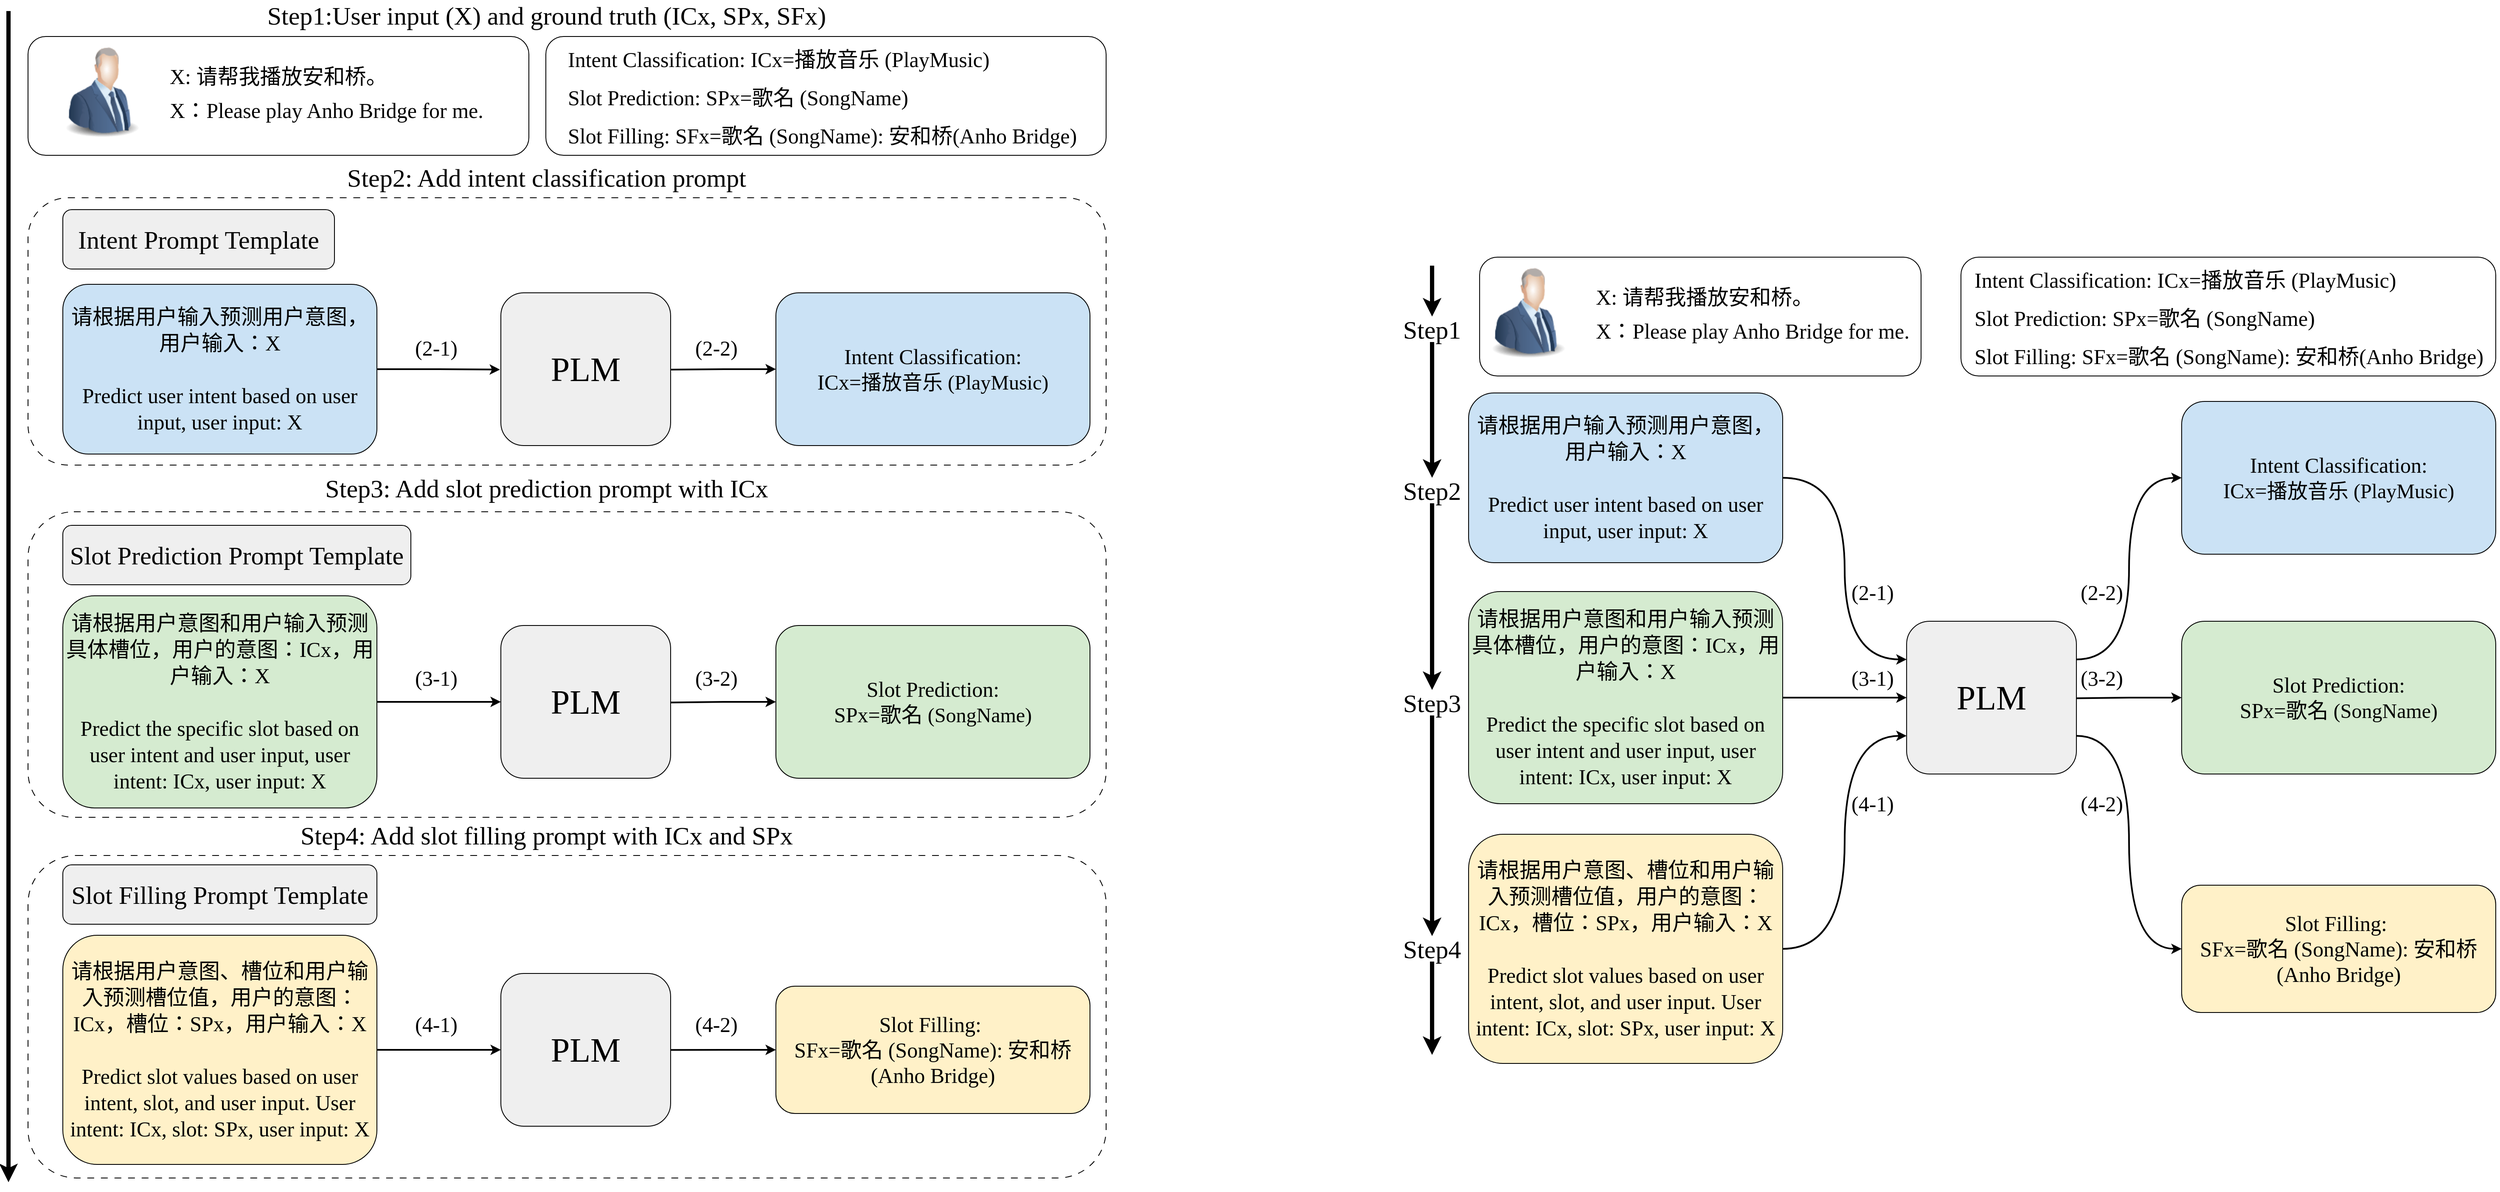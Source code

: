 <mxfile version="28.0.7">
  <diagram name="第 1 页" id="zAd_wPdVps35s6MXC-Z_">
    <mxGraphModel dx="3169" dy="1702" grid="1" gridSize="10" guides="1" tooltips="1" connect="1" arrows="1" fold="1" page="1" pageScale="1" pageWidth="1169" pageHeight="827" math="0" shadow="0">
      <root>
        <mxCell id="0" />
        <mxCell id="1" parent="0" />
        <mxCell id="LawNj0czzO5UbxQvlDM8-66" value="" style="rounded=1;whiteSpace=wrap;html=1;dashed=1;dashPattern=8 8;" parent="1" vertex="1">
          <mxGeometry x="33" y="1015" width="1270" height="380" as="geometry" />
        </mxCell>
        <mxCell id="LawNj0czzO5UbxQvlDM8-65" value="" style="rounded=1;whiteSpace=wrap;html=1;dashed=1;dashPattern=8 8;" parent="1" vertex="1">
          <mxGeometry x="33" y="610" width="1270" height="360" as="geometry" />
        </mxCell>
        <mxCell id="LawNj0czzO5UbxQvlDM8-64" value="" style="rounded=1;whiteSpace=wrap;html=1;dashed=1;dashPattern=8 8;" parent="1" vertex="1">
          <mxGeometry x="33" y="240" width="1270" height="315" as="geometry" />
        </mxCell>
        <mxCell id="LawNj0czzO5UbxQvlDM8-6" value="&lt;span style=&quot;font-size: 25px; text-align: left;&quot;&gt;&lt;font face=&quot;Times New Roman&quot;&gt;请根据用户输入预测用户意图，用户输入：X&lt;/font&gt;&lt;/span&gt;&lt;div&gt;&lt;span style=&quot;text-align: left;&quot;&gt;&lt;span style=&quot;font-size: 25px;&quot;&gt;&lt;font face=&quot;Times New Roman&quot;&gt;&lt;br&gt;&lt;/font&gt;&lt;/span&gt;&lt;/span&gt;&lt;/div&gt;&lt;div&gt;&lt;span style=&quot;text-align: left;&quot;&gt;&lt;span style=&quot;font-size: 25px;&quot;&gt;&lt;font face=&quot;Times New Roman&quot;&gt;Predict user intent based on user input, user input: X&lt;/font&gt;&lt;/span&gt;&lt;/span&gt;&lt;/div&gt;" style="rounded=1;whiteSpace=wrap;html=1;fillColor=light-dark(#cbe2f5, #ededed);" parent="1" vertex="1">
          <mxGeometry x="74" y="342" width="370" height="200" as="geometry" />
        </mxCell>
        <mxCell id="LawNj0czzO5UbxQvlDM8-1" value="&lt;font face=&quot;Times New Roman&quot; style=&quot;font-size: 30px;&quot;&gt;Step2: Add intent classification prompt&lt;/font&gt;" style="text;html=1;align=center;verticalAlign=middle;whiteSpace=wrap;rounded=0;" parent="1" vertex="1">
          <mxGeometry x="344" y="201" width="600" height="30" as="geometry" />
        </mxCell>
        <mxCell id="LawNj0czzO5UbxQvlDM8-3" value="&lt;font style=&quot;font-size: 30px;&quot; face=&quot;Times New Roman&quot;&gt;Intent Prompt Template&lt;/font&gt;" style="rounded=1;whiteSpace=wrap;html=1;fillColor=light-dark(#efefef, #ededed);" parent="1" vertex="1">
          <mxGeometry x="74" y="254" width="320" height="70" as="geometry" />
        </mxCell>
        <mxCell id="LawNj0czzO5UbxQvlDM8-4" value="&lt;font face=&quot;Times New Roman&quot; style=&quot;font-size: 30px;&quot;&gt;Slot Prediction Prompt Template&lt;/font&gt;" style="rounded=1;whiteSpace=wrap;html=1;fillColor=light-dark(#efefef, #ededed);" parent="1" vertex="1">
          <mxGeometry x="74" y="626" width="410" height="70" as="geometry" />
        </mxCell>
        <mxCell id="LawNj0czzO5UbxQvlDM8-5" value="&lt;font style=&quot;font-size: 30px;&quot; face=&quot;Times New Roman&quot;&gt;Slot Filling Prompt Template&lt;/font&gt;" style="rounded=1;whiteSpace=wrap;html=1;fillColor=light-dark(#efefef, #ededed);" parent="1" vertex="1">
          <mxGeometry x="74" y="1026" width="370" height="70" as="geometry" />
        </mxCell>
        <mxCell id="LawNj0czzO5UbxQvlDM8-13" value="&lt;span style=&quot;font-family: &amp;quot;Times New Roman&amp;quot;; font-size: 25px;&quot;&gt;Intent Classification:&lt;/span&gt;&lt;div&gt;&lt;font face=&quot;Times New Roman&quot;&gt;&lt;span style=&quot;font-size: 25px; text-align: left;&quot;&gt;ICx=&lt;/span&gt;&lt;span style=&quot;font-size: 24px; text-align: left;&quot;&gt;播放音乐 (PlayMusic)&lt;/span&gt;&lt;/font&gt;&lt;/div&gt;" style="rounded=1;whiteSpace=wrap;html=1;fillColor=light-dark(#cbe2f5, #ededed);" parent="1" vertex="1">
          <mxGeometry x="914" y="352" width="370" height="180" as="geometry" />
        </mxCell>
        <mxCell id="LawNj0czzO5UbxQvlDM8-15" value="&lt;span style=&quot;font-size: 25px; text-align: left;&quot;&gt;&lt;font face=&quot;Times New Roman&quot;&gt;请根据用户意图和用户输入预测具体槽位，用户的意图：ICx，用户输入：X&lt;/font&gt;&lt;/span&gt;&lt;div&gt;&lt;span style=&quot;text-align: left;&quot;&gt;&lt;span style=&quot;font-size: 25px;&quot;&gt;&lt;font face=&quot;Times New Roman&quot;&gt;&lt;br&gt;&lt;/font&gt;&lt;/span&gt;&lt;/span&gt;&lt;/div&gt;&lt;div&gt;&lt;span style=&quot;text-align: left;&quot;&gt;&lt;span style=&quot;font-size: 25px;&quot;&gt;&lt;font face=&quot;Times New Roman&quot;&gt;Predict the specific slot based on user intent and user input, user intent: ICx, user input: X&lt;/font&gt;&lt;/span&gt;&lt;/span&gt;&lt;/div&gt;" style="rounded=1;whiteSpace=wrap;html=1;fillColor=light-dark(#d5ebd0, #ededed);" parent="1" vertex="1">
          <mxGeometry x="74" y="709" width="370" height="250" as="geometry" />
        </mxCell>
        <mxCell id="LawNj0czzO5UbxQvlDM8-16" value="&lt;font face=&quot;Times New Roman&quot; style=&quot;font-size: 30px;&quot;&gt;Step3: Add slot prediction prompt with ICx&lt;/font&gt;" style="text;html=1;align=center;verticalAlign=middle;whiteSpace=wrap;rounded=0;" parent="1" vertex="1">
          <mxGeometry x="299" y="567" width="690" height="30" as="geometry" />
        </mxCell>
        <mxCell id="LawNj0czzO5UbxQvlDM8-18" value="&lt;font face=&quot;Times New Roman&quot; style=&quot;font-size: 30px;&quot;&gt;Step4: Add slot filling prompt with ICx and SPx&lt;/font&gt;" style="text;html=1;align=center;verticalAlign=middle;whiteSpace=wrap;rounded=0;" parent="1" vertex="1">
          <mxGeometry x="299" y="976" width="690" height="30" as="geometry" />
        </mxCell>
        <mxCell id="LawNj0czzO5UbxQvlDM8-20" value="&lt;span style=&quot;font-size: 25px; text-align: left;&quot;&gt;&lt;font face=&quot;Times New Roman&quot;&gt;请根据用户意图、槽位和用户输入预测槽位值，用户的意图：ICx，槽位：SPx，用户输入：X&lt;/font&gt;&lt;/span&gt;&lt;div&gt;&lt;span style=&quot;text-align: left;&quot;&gt;&lt;span style=&quot;font-size: 25px;&quot;&gt;&lt;font face=&quot;Times New Roman&quot;&gt;&lt;br&gt;&lt;/font&gt;&lt;/span&gt;&lt;/span&gt;&lt;/div&gt;&lt;div&gt;&lt;span style=&quot;text-align: left;&quot;&gt;&lt;span style=&quot;font-size: 25px;&quot;&gt;&lt;font face=&quot;Times New Roman&quot;&gt;Predict slot values based on user intent, slot, and user input. User intent: ICx, slot: SPx, user input: X&lt;/font&gt;&lt;/span&gt;&lt;/span&gt;&lt;/div&gt;" style="rounded=1;whiteSpace=wrap;html=1;fillColor=light-dark(#fff1c8, #ededed);" parent="1" vertex="1">
          <mxGeometry x="74" y="1109" width="370" height="270" as="geometry" />
        </mxCell>
        <mxCell id="LawNj0czzO5UbxQvlDM8-21" value="&lt;span style=&quot;font-family: &amp;quot;Times New Roman&amp;quot;; font-size: 25px;&quot;&gt;Slot Prediction:&lt;/span&gt;&lt;div&gt;&lt;font face=&quot;Times New Roman&quot;&gt;&lt;span style=&quot;font-size: 25px; text-align: left;&quot;&gt;SPx=歌名&lt;/span&gt;&lt;span style=&quot;font-size: 24px; text-align: left;&quot;&gt;&amp;nbsp;(SongName)&lt;/span&gt;&lt;/font&gt;&lt;/div&gt;" style="rounded=1;whiteSpace=wrap;html=1;fillColor=light-dark(#d5ebd0, #ededed);" parent="1" vertex="1">
          <mxGeometry x="914" y="744" width="370" height="180" as="geometry" />
        </mxCell>
        <mxCell id="LawNj0czzO5UbxQvlDM8-25" value="&lt;font style=&quot;text-align: left; font-size: 25px;&quot; face=&quot;Times New Roman&quot;&gt;&lt;span style=&quot;text-align: center;&quot;&gt;Slot Filling:&amp;nbsp;&lt;/span&gt;&lt;/font&gt;&lt;div&gt;&lt;font face=&quot;Times New Roman&quot;&gt;&lt;font style=&quot;text-align: left; font-size: 25px;&quot;&gt;SFx=&lt;/font&gt;&lt;span style=&quot;text-align: left; font-size: 25px;&quot;&gt;歌名&amp;nbsp;(SongName):&amp;nbsp;&lt;/span&gt;&lt;font style=&quot;text-align: left; font-size: 25px;&quot;&gt;安和桥(Anho Bridge)&lt;/font&gt;&lt;/font&gt;&lt;/div&gt;" style="rounded=1;whiteSpace=wrap;html=1;fillColor=light-dark(#fff1c8, #ededed);" parent="1" vertex="1">
          <mxGeometry x="914" y="1169" width="370" height="150" as="geometry" />
        </mxCell>
        <mxCell id="LawNj0czzO5UbxQvlDM8-28" style="edgeStyle=orthogonalEdgeStyle;rounded=0;orthogonalLoop=1;jettySize=auto;html=1;exitX=1;exitY=0.5;exitDx=0;exitDy=0;verticalAlign=middle;strokeWidth=2;" parent="1" source="LawNj0czzO5UbxQvlDM8-15" edge="1">
          <mxGeometry relative="1" as="geometry">
            <mxPoint x="590" y="834" as="targetPoint" />
          </mxGeometry>
        </mxCell>
        <mxCell id="LawNj0czzO5UbxQvlDM8-29" style="edgeStyle=orthogonalEdgeStyle;rounded=0;orthogonalLoop=1;jettySize=auto;html=1;exitX=1;exitY=0.5;exitDx=0;exitDy=0;entryX=0;entryY=0.207;entryDx=0;entryDy=0;entryPerimeter=0;strokeWidth=2;" parent="1" source="LawNj0czzO5UbxQvlDM8-6" edge="1">
          <mxGeometry relative="1" as="geometry">
            <mxPoint x="589" y="442.47" as="targetPoint" />
            <Array as="points">
              <mxPoint x="517" y="442" />
            </Array>
          </mxGeometry>
        </mxCell>
        <mxCell id="LawNj0czzO5UbxQvlDM8-30" style="edgeStyle=orthogonalEdgeStyle;rounded=0;orthogonalLoop=1;jettySize=auto;html=1;exitX=1;exitY=0.5;exitDx=0;exitDy=0;entryX=0;entryY=0.5;entryDx=0;entryDy=0;strokeWidth=2;" parent="1" source="LawNj0czzO5UbxQvlDM8-20" target="LawNj0czzO5UbxQvlDM8-68" edge="1">
          <mxGeometry relative="1" as="geometry">
            <mxPoint x="590.6" y="1240.48" as="targetPoint" />
          </mxGeometry>
        </mxCell>
        <mxCell id="LawNj0czzO5UbxQvlDM8-31" style="edgeStyle=orthogonalEdgeStyle;rounded=0;orthogonalLoop=1;jettySize=auto;html=1;exitX=0;exitY=0.5;exitDx=0;exitDy=0;entryX=1.008;entryY=0.207;entryDx=0;entryDy=0;endArrow=none;endFill=0;startArrow=classic;startFill=1;entryPerimeter=0;strokeWidth=2;" parent="1" source="LawNj0czzO5UbxQvlDM8-13" edge="1">
          <mxGeometry relative="1" as="geometry">
            <mxPoint x="790.6" y="442.47" as="targetPoint" />
            <Array as="points">
              <mxPoint x="853" y="442" />
            </Array>
          </mxGeometry>
        </mxCell>
        <mxCell id="LawNj0czzO5UbxQvlDM8-33" style="edgeStyle=orthogonalEdgeStyle;rounded=0;orthogonalLoop=1;jettySize=auto;html=1;entryX=1;entryY=0.513;entryDx=0;entryDy=0;entryPerimeter=0;startArrow=classic;startFill=1;endArrow=none;endFill=0;verticalAlign=middle;exitX=0;exitY=0.5;exitDx=0;exitDy=0;strokeWidth=2;" parent="1" source="LawNj0czzO5UbxQvlDM8-21" edge="1">
          <mxGeometry relative="1" as="geometry">
            <mxPoint x="874" y="851" as="sourcePoint" />
            <mxPoint x="789.0" y="834.73" as="targetPoint" />
            <Array as="points">
              <mxPoint x="852" y="834" />
            </Array>
          </mxGeometry>
        </mxCell>
        <mxCell id="LawNj0czzO5UbxQvlDM8-34" style="edgeStyle=orthogonalEdgeStyle;rounded=0;orthogonalLoop=1;jettySize=auto;html=1;entryX=1.006;entryY=0.891;entryDx=0;entryDy=0;entryPerimeter=0;startArrow=classic;startFill=1;endArrow=none;endFill=0;exitX=0;exitY=0.5;exitDx=0;exitDy=0;strokeWidth=2;" parent="1" source="LawNj0czzO5UbxQvlDM8-25" edge="1">
          <mxGeometry relative="1" as="geometry">
            <mxPoint x="884" y="1286" as="sourcePoint" />
            <mxPoint x="790.2" y="1244.11" as="targetPoint" />
            <Array as="points" />
          </mxGeometry>
        </mxCell>
        <mxCell id="LawNj0czzO5UbxQvlDM8-35" value="&lt;font style=&quot;font-size: 25px;&quot; face=&quot;Times New Roman&quot;&gt;(2-1)&lt;/font&gt;" style="text;html=1;align=center;verticalAlign=middle;whiteSpace=wrap;rounded=0;" parent="1" vertex="1">
          <mxGeometry x="484" y="402" width="60" height="30" as="geometry" />
        </mxCell>
        <mxCell id="LawNj0czzO5UbxQvlDM8-36" value="&lt;font style=&quot;font-size: 25px;&quot; face=&quot;Times New Roman&quot;&gt;(2-2)&lt;/font&gt;" style="text;html=1;align=center;verticalAlign=middle;whiteSpace=wrap;rounded=0;" parent="1" vertex="1">
          <mxGeometry x="814" y="402" width="60" height="30" as="geometry" />
        </mxCell>
        <mxCell id="LawNj0czzO5UbxQvlDM8-39" value="&lt;font style=&quot;font-size: 25px;&quot; face=&quot;Times New Roman&quot;&gt;(3-1)&lt;/font&gt;" style="text;html=1;align=center;verticalAlign=middle;whiteSpace=wrap;rounded=0;" parent="1" vertex="1">
          <mxGeometry x="484" y="791" width="60" height="30" as="geometry" />
        </mxCell>
        <mxCell id="LawNj0czzO5UbxQvlDM8-40" value="&lt;font style=&quot;font-size: 25px;&quot; face=&quot;Times New Roman&quot;&gt;(3-2)&lt;/font&gt;" style="text;html=1;align=center;verticalAlign=middle;whiteSpace=wrap;rounded=0;" parent="1" vertex="1">
          <mxGeometry x="814" y="791" width="60" height="30" as="geometry" />
        </mxCell>
        <mxCell id="LawNj0czzO5UbxQvlDM8-41" value="&lt;font style=&quot;font-size: 25px;&quot; face=&quot;Times New Roman&quot;&gt;(4-1)&lt;/font&gt;" style="text;html=1;align=center;verticalAlign=middle;whiteSpace=wrap;rounded=0;" parent="1" vertex="1">
          <mxGeometry x="484" y="1199" width="60" height="30" as="geometry" />
        </mxCell>
        <mxCell id="LawNj0czzO5UbxQvlDM8-42" value="&lt;font style=&quot;font-size: 25px;&quot; face=&quot;Times New Roman&quot;&gt;(4-2)&lt;/font&gt;" style="text;html=1;align=center;verticalAlign=middle;whiteSpace=wrap;rounded=0;" parent="1" vertex="1">
          <mxGeometry x="814" y="1199" width="60" height="30" as="geometry" />
        </mxCell>
        <mxCell id="LawNj0czzO5UbxQvlDM8-2" value="&lt;font face=&quot;Times New Roman&quot; style=&quot;font-size: 30px;&quot;&gt;Step1:User input (X) and ground truth (ICx, SPx, SFx)&lt;/font&gt;" style="text;html=1;align=center;verticalAlign=middle;whiteSpace=wrap;rounded=0;container=0;" parent="1" vertex="1">
          <mxGeometry x="204" y="10" width="880" height="30" as="geometry" />
        </mxCell>
        <mxCell id="LawNj0czzO5UbxQvlDM8-55" value="" style="group" parent="1" vertex="1" connectable="0">
          <mxGeometry x="33" y="50" width="590" height="140" as="geometry" />
        </mxCell>
        <mxCell id="m3Y7h9TqKD-D8q7Xrxun-1" value="" style="rounded=1;whiteSpace=wrap;html=1;movable=1;resizable=1;rotatable=1;deletable=1;editable=1;locked=0;connectable=1;container=0;" parent="LawNj0czzO5UbxQvlDM8-55" vertex="1">
          <mxGeometry width="590" height="140" as="geometry" />
        </mxCell>
        <mxCell id="m3Y7h9TqKD-D8q7Xrxun-2" value="" style="image;html=1;image=img/lib/clip_art/people/Suit_Man_Blue_128x128.png;container=0;" parent="LawNj0czzO5UbxQvlDM8-55" vertex="1">
          <mxGeometry x="17" y="10" width="140" height="110" as="geometry" />
        </mxCell>
        <mxCell id="m3Y7h9TqKD-D8q7Xrxun-3" value="&lt;font face=&quot;Times New Roman&quot; style=&quot;font-size: 25px;&quot;&gt;X: 请帮我播放安和桥。&lt;/font&gt;" style="text;html=1;align=left;verticalAlign=middle;whiteSpace=wrap;rounded=0;fontSize=30;container=0;" parent="LawNj0czzO5UbxQvlDM8-55" vertex="1">
          <mxGeometry x="165" y="30" width="380" height="30" as="geometry" />
        </mxCell>
        <mxCell id="m3Y7h9TqKD-D8q7Xrxun-8" value="&lt;font style=&quot;font-size: 25px;&quot; face=&quot;Times New Roman&quot;&gt;&lt;span style=&quot;&quot;&gt;&lt;font style=&quot;&quot;&gt;X：&lt;/font&gt;&lt;/span&gt;Please play Anho Bridge for me.&lt;/font&gt;" style="text;html=1;align=left;verticalAlign=middle;whiteSpace=wrap;rounded=0;fontSize=30;container=0;" parent="LawNj0czzO5UbxQvlDM8-55" vertex="1">
          <mxGeometry x="165" y="70" width="395" height="30" as="geometry" />
        </mxCell>
        <mxCell id="LawNj0czzO5UbxQvlDM8-58" value="" style="group" parent="1" vertex="1" connectable="0">
          <mxGeometry x="643" y="50" width="660" height="140" as="geometry" />
        </mxCell>
        <mxCell id="LawNj0czzO5UbxQvlDM8-47" value="" style="rounded=1;whiteSpace=wrap;html=1;movable=1;resizable=1;rotatable=1;deletable=1;editable=1;locked=0;connectable=1;container=0;" parent="LawNj0czzO5UbxQvlDM8-58" vertex="1">
          <mxGeometry width="660" height="140" as="geometry" />
        </mxCell>
        <mxCell id="LawNj0czzO5UbxQvlDM8-49" value="&lt;font style=&quot;font-size: 25px;&quot; face=&quot;Times New Roman&quot;&gt;&lt;span style=&quot;text-align: center;&quot;&gt;Intent Classification:&amp;nbsp;&lt;/span&gt;ICx=播放音乐 (PlayMusic)&lt;/font&gt;" style="text;html=1;align=left;verticalAlign=middle;whiteSpace=wrap;rounded=0;fontSize=30;container=0;" parent="LawNj0czzO5UbxQvlDM8-58" vertex="1">
          <mxGeometry x="24" y="10" width="580" height="30" as="geometry" />
        </mxCell>
        <mxCell id="LawNj0czzO5UbxQvlDM8-52" value="&lt;font style=&quot;font-size: 25px;&quot; face=&quot;Times New Roman&quot;&gt;&lt;span style=&quot;text-align: center;&quot;&gt;Slot Prediction:&amp;nbsp;&lt;/span&gt;SPx=歌名&amp;nbsp;(SongName)&lt;/font&gt;" style="text;html=1;align=left;verticalAlign=middle;whiteSpace=wrap;rounded=0;fontSize=30;container=0;" parent="LawNj0czzO5UbxQvlDM8-58" vertex="1">
          <mxGeometry x="24" y="55" width="550" height="30" as="geometry" />
        </mxCell>
        <mxCell id="LawNj0czzO5UbxQvlDM8-53" value="&lt;font style=&quot;font-size: 25px;&quot; face=&quot;Times New Roman&quot;&gt;&lt;span style=&quot;text-align: center;&quot;&gt;Slot Filling:&amp;nbsp;&lt;/span&gt;SFx=&lt;/font&gt;&lt;span style=&quot;font-family: &amp;quot;Times New Roman&amp;quot;; font-size: 25px;&quot;&gt;歌名&amp;nbsp;(SongName):&amp;nbsp;&lt;/span&gt;&lt;font style=&quot;font-size: 25px;&quot; face=&quot;Times New Roman&quot;&gt;安和桥(Anho Bridge)&lt;/font&gt;" style="text;html=1;align=left;verticalAlign=middle;whiteSpace=wrap;rounded=0;fontSize=30;container=0;" parent="LawNj0czzO5UbxQvlDM8-58" vertex="1">
          <mxGeometry x="24" y="100" width="620" height="30" as="geometry" />
        </mxCell>
        <mxCell id="LawNj0czzO5UbxQvlDM8-59" value="" style="endArrow=classic;html=1;rounded=0;strokeWidth=5;" parent="1" edge="1">
          <mxGeometry width="50" height="50" relative="1" as="geometry">
            <mxPoint x="10" y="20" as="sourcePoint" />
            <mxPoint x="10" y="1400" as="targetPoint" />
          </mxGeometry>
        </mxCell>
        <mxCell id="LawNj0czzO5UbxQvlDM8-60" value="&lt;font style=&quot;font-size: 40px;&quot; face=&quot;Times New Roman&quot;&gt;PLM&lt;/font&gt;" style="rounded=1;whiteSpace=wrap;html=1;fillColor=light-dark(#efefef, #ededed);" parent="1" vertex="1">
          <mxGeometry x="590" y="352" width="200" height="180" as="geometry" />
        </mxCell>
        <mxCell id="LawNj0czzO5UbxQvlDM8-67" value="&lt;font style=&quot;font-size: 40px;&quot; face=&quot;Times New Roman&quot;&gt;PLM&lt;/font&gt;" style="rounded=1;whiteSpace=wrap;html=1;fillColor=light-dark(#efefef, #ededed);" parent="1" vertex="1">
          <mxGeometry x="590" y="744" width="200" height="180" as="geometry" />
        </mxCell>
        <mxCell id="LawNj0czzO5UbxQvlDM8-68" value="&lt;font style=&quot;font-size: 40px;&quot; face=&quot;Times New Roman&quot;&gt;PLM&lt;/font&gt;" style="rounded=1;whiteSpace=wrap;html=1;fillColor=light-dark(#efefef, #ededed);" parent="1" vertex="1">
          <mxGeometry x="590" y="1154" width="200" height="180" as="geometry" />
        </mxCell>
        <mxCell id="Wp4MLrg0LJq8gY2TunXf-39" value="" style="endArrow=classic;html=1;rounded=0;strokeWidth=5;" edge="1" parent="1" source="Wp4MLrg0LJq8gY2TunXf-55">
          <mxGeometry width="50" height="50" relative="1" as="geometry">
            <mxPoint x="1691" y="15" as="sourcePoint" />
            <mxPoint x="1687" y="1250" as="targetPoint" />
          </mxGeometry>
        </mxCell>
        <mxCell id="Wp4MLrg0LJq8gY2TunXf-46" value="" style="group" vertex="1" connectable="0" parent="1">
          <mxGeometry x="1730" y="470" width="1210" height="790" as="geometry" />
        </mxCell>
        <mxCell id="Wp4MLrg0LJq8gY2TunXf-4" value="&lt;span style=&quot;font-size: 25px; text-align: left;&quot;&gt;&lt;font face=&quot;Times New Roman&quot;&gt;请根据用户输入预测用户意图，用户输入：X&lt;/font&gt;&lt;/span&gt;&lt;div&gt;&lt;span style=&quot;text-align: left;&quot;&gt;&lt;span style=&quot;font-size: 25px;&quot;&gt;&lt;font face=&quot;Times New Roman&quot;&gt;&lt;br&gt;&lt;/font&gt;&lt;/span&gt;&lt;/span&gt;&lt;/div&gt;&lt;div&gt;&lt;span style=&quot;text-align: left;&quot;&gt;&lt;span style=&quot;font-size: 25px;&quot;&gt;&lt;font face=&quot;Times New Roman&quot;&gt;Predict user intent based on user input, user input: X&lt;/font&gt;&lt;/span&gt;&lt;/span&gt;&lt;/div&gt;" style="rounded=1;whiteSpace=wrap;html=1;fillColor=light-dark(#cbe2f5, #ededed);" vertex="1" parent="Wp4MLrg0LJq8gY2TunXf-46">
          <mxGeometry width="370" height="200" as="geometry" />
        </mxCell>
        <mxCell id="Wp4MLrg0LJq8gY2TunXf-9" value="&lt;span style=&quot;font-family: &amp;quot;Times New Roman&amp;quot;; font-size: 25px;&quot;&gt;Intent Classification:&lt;/span&gt;&lt;div&gt;&lt;font face=&quot;Times New Roman&quot;&gt;&lt;span style=&quot;font-size: 25px; text-align: left;&quot;&gt;ICx=&lt;/span&gt;&lt;span style=&quot;font-size: 24px; text-align: left;&quot;&gt;播放音乐 (PlayMusic)&lt;/span&gt;&lt;/font&gt;&lt;/div&gt;" style="rounded=1;whiteSpace=wrap;html=1;fillColor=light-dark(#cbe2f5, #ededed);" vertex="1" parent="Wp4MLrg0LJq8gY2TunXf-46">
          <mxGeometry x="840" y="10" width="370" height="180" as="geometry" />
        </mxCell>
        <mxCell id="Wp4MLrg0LJq8gY2TunXf-10" value="&lt;span style=&quot;font-size: 25px; text-align: left;&quot;&gt;&lt;font face=&quot;Times New Roman&quot;&gt;请根据用户意图和用户输入预测具体槽位，用户的意图：ICx，用户输入：X&lt;/font&gt;&lt;/span&gt;&lt;div&gt;&lt;span style=&quot;text-align: left;&quot;&gt;&lt;span style=&quot;font-size: 25px;&quot;&gt;&lt;font face=&quot;Times New Roman&quot;&gt;&lt;br&gt;&lt;/font&gt;&lt;/span&gt;&lt;/span&gt;&lt;/div&gt;&lt;div&gt;&lt;span style=&quot;text-align: left;&quot;&gt;&lt;span style=&quot;font-size: 25px;&quot;&gt;&lt;font face=&quot;Times New Roman&quot;&gt;Predict the specific slot based on user intent and user input, user intent: ICx, user input: X&lt;/font&gt;&lt;/span&gt;&lt;/span&gt;&lt;/div&gt;" style="rounded=1;whiteSpace=wrap;html=1;fillColor=light-dark(#d5ebd0, #ededed);" vertex="1" parent="Wp4MLrg0LJq8gY2TunXf-46">
          <mxGeometry y="234" width="370" height="250" as="geometry" />
        </mxCell>
        <mxCell id="Wp4MLrg0LJq8gY2TunXf-13" value="&lt;span style=&quot;font-size: 25px; text-align: left;&quot;&gt;&lt;font face=&quot;Times New Roman&quot;&gt;请根据用户意图、槽位和用户输入预测槽位值，用户的意图：ICx，槽位：SPx，用户输入：X&lt;/font&gt;&lt;/span&gt;&lt;div&gt;&lt;span style=&quot;text-align: left;&quot;&gt;&lt;span style=&quot;font-size: 25px;&quot;&gt;&lt;font face=&quot;Times New Roman&quot;&gt;&lt;br&gt;&lt;/font&gt;&lt;/span&gt;&lt;/span&gt;&lt;/div&gt;&lt;div&gt;&lt;span style=&quot;text-align: left;&quot;&gt;&lt;span style=&quot;font-size: 25px;&quot;&gt;&lt;font face=&quot;Times New Roman&quot;&gt;Predict slot values based on user intent, slot, and user input. User intent: ICx, slot: SPx, user input: X&lt;/font&gt;&lt;/span&gt;&lt;/span&gt;&lt;/div&gt;" style="rounded=1;whiteSpace=wrap;html=1;fillColor=light-dark(#fff1c8, #ededed);" vertex="1" parent="Wp4MLrg0LJq8gY2TunXf-46">
          <mxGeometry y="520" width="370" height="270" as="geometry" />
        </mxCell>
        <mxCell id="Wp4MLrg0LJq8gY2TunXf-14" value="&lt;span style=&quot;font-family: &amp;quot;Times New Roman&amp;quot;; font-size: 25px;&quot;&gt;Slot Prediction:&lt;/span&gt;&lt;div&gt;&lt;font face=&quot;Times New Roman&quot;&gt;&lt;span style=&quot;font-size: 25px; text-align: left;&quot;&gt;SPx=歌名&lt;/span&gt;&lt;span style=&quot;font-size: 24px; text-align: left;&quot;&gt;&amp;nbsp;(SongName)&lt;/span&gt;&lt;/font&gt;&lt;/div&gt;" style="rounded=1;whiteSpace=wrap;html=1;fillColor=light-dark(#d5ebd0, #ededed);" vertex="1" parent="Wp4MLrg0LJq8gY2TunXf-46">
          <mxGeometry x="840" y="269" width="370" height="180" as="geometry" />
        </mxCell>
        <mxCell id="Wp4MLrg0LJq8gY2TunXf-15" value="&lt;font style=&quot;text-align: left; font-size: 25px;&quot; face=&quot;Times New Roman&quot;&gt;&lt;span style=&quot;text-align: center;&quot;&gt;Slot Filling:&amp;nbsp;&lt;/span&gt;&lt;/font&gt;&lt;div&gt;&lt;font face=&quot;Times New Roman&quot;&gt;&lt;font style=&quot;text-align: left; font-size: 25px;&quot;&gt;SFx=&lt;/font&gt;&lt;span style=&quot;text-align: left; font-size: 25px;&quot;&gt;歌名&amp;nbsp;(SongName):&amp;nbsp;&lt;/span&gt;&lt;font style=&quot;text-align: left; font-size: 25px;&quot;&gt;安和桥(Anho Bridge)&lt;/font&gt;&lt;/font&gt;&lt;/div&gt;" style="rounded=1;whiteSpace=wrap;html=1;fillColor=light-dark(#fff1c8, #ededed);" vertex="1" parent="Wp4MLrg0LJq8gY2TunXf-46">
          <mxGeometry x="840" y="580" width="370" height="150" as="geometry" />
        </mxCell>
        <mxCell id="Wp4MLrg0LJq8gY2TunXf-16" style="edgeStyle=orthogonalEdgeStyle;rounded=0;orthogonalLoop=1;jettySize=auto;html=1;exitX=1;exitY=0.5;exitDx=0;exitDy=0;verticalAlign=middle;strokeWidth=2;" edge="1" parent="Wp4MLrg0LJq8gY2TunXf-46" source="Wp4MLrg0LJq8gY2TunXf-10">
          <mxGeometry relative="1" as="geometry">
            <mxPoint x="516" y="359" as="targetPoint" />
          </mxGeometry>
        </mxCell>
        <mxCell id="Wp4MLrg0LJq8gY2TunXf-17" style="edgeStyle=orthogonalEdgeStyle;rounded=0;orthogonalLoop=1;jettySize=auto;html=1;exitX=1;exitY=0.5;exitDx=0;exitDy=0;strokeWidth=2;entryX=0;entryY=0.25;entryDx=0;entryDy=0;curved=1;" edge="1" parent="Wp4MLrg0LJq8gY2TunXf-46" source="Wp4MLrg0LJq8gY2TunXf-4" target="Wp4MLrg0LJq8gY2TunXf-41">
          <mxGeometry relative="1" as="geometry">
            <mxPoint x="506" y="-33" as="targetPoint" />
          </mxGeometry>
        </mxCell>
        <mxCell id="Wp4MLrg0LJq8gY2TunXf-18" style="edgeStyle=orthogonalEdgeStyle;rounded=0;orthogonalLoop=1;jettySize=auto;html=1;exitX=1;exitY=0.5;exitDx=0;exitDy=0;entryX=0;entryY=0.75;entryDx=0;entryDy=0;strokeWidth=2;curved=1;" edge="1" parent="Wp4MLrg0LJq8gY2TunXf-46" source="Wp4MLrg0LJq8gY2TunXf-13" target="Wp4MLrg0LJq8gY2TunXf-41">
          <mxGeometry relative="1" as="geometry">
            <mxPoint x="516.6" y="765.48" as="targetPoint" />
          </mxGeometry>
        </mxCell>
        <mxCell id="Wp4MLrg0LJq8gY2TunXf-19" style="edgeStyle=orthogonalEdgeStyle;rounded=0;orthogonalLoop=1;jettySize=auto;html=1;exitX=0;exitY=0.5;exitDx=0;exitDy=0;entryX=1;entryY=0.25;entryDx=0;entryDy=0;endArrow=none;endFill=0;startArrow=classic;startFill=1;strokeWidth=2;curved=1;" edge="1" parent="Wp4MLrg0LJq8gY2TunXf-46" source="Wp4MLrg0LJq8gY2TunXf-9" target="Wp4MLrg0LJq8gY2TunXf-41">
          <mxGeometry relative="1" as="geometry">
            <mxPoint x="716.6" y="-32.53" as="targetPoint" />
          </mxGeometry>
        </mxCell>
        <mxCell id="Wp4MLrg0LJq8gY2TunXf-20" style="edgeStyle=orthogonalEdgeStyle;rounded=0;orthogonalLoop=1;jettySize=auto;html=1;entryX=1;entryY=0.513;entryDx=0;entryDy=0;entryPerimeter=0;startArrow=classic;startFill=1;endArrow=none;endFill=0;verticalAlign=middle;exitX=0;exitY=0.5;exitDx=0;exitDy=0;strokeWidth=2;" edge="1" parent="Wp4MLrg0LJq8gY2TunXf-46" source="Wp4MLrg0LJq8gY2TunXf-14">
          <mxGeometry relative="1" as="geometry">
            <mxPoint x="800" y="376" as="sourcePoint" />
            <mxPoint x="715.0" y="359.73" as="targetPoint" />
            <Array as="points">
              <mxPoint x="778" y="359" />
            </Array>
          </mxGeometry>
        </mxCell>
        <mxCell id="Wp4MLrg0LJq8gY2TunXf-21" style="edgeStyle=orthogonalEdgeStyle;rounded=0;orthogonalLoop=1;jettySize=auto;html=1;entryX=1;entryY=0.75;entryDx=0;entryDy=0;startArrow=classic;startFill=1;endArrow=none;endFill=0;exitX=0;exitY=0.5;exitDx=0;exitDy=0;strokeWidth=2;curved=1;" edge="1" parent="Wp4MLrg0LJq8gY2TunXf-46" source="Wp4MLrg0LJq8gY2TunXf-15" target="Wp4MLrg0LJq8gY2TunXf-41">
          <mxGeometry relative="1" as="geometry">
            <mxPoint x="810" y="811" as="sourcePoint" />
            <mxPoint x="716.2" y="769.11" as="targetPoint" />
          </mxGeometry>
        </mxCell>
        <mxCell id="Wp4MLrg0LJq8gY2TunXf-22" value="&lt;font style=&quot;font-size: 25px;&quot; face=&quot;Times New Roman&quot;&gt;(2-1)&lt;/font&gt;" style="text;html=1;align=center;verticalAlign=middle;whiteSpace=wrap;rounded=0;" vertex="1" parent="Wp4MLrg0LJq8gY2TunXf-46">
          <mxGeometry x="446" y="220" width="60" height="30" as="geometry" />
        </mxCell>
        <mxCell id="Wp4MLrg0LJq8gY2TunXf-23" value="&lt;font style=&quot;font-size: 25px;&quot; face=&quot;Times New Roman&quot;&gt;(2-2)&lt;/font&gt;" style="text;html=1;align=center;verticalAlign=middle;whiteSpace=wrap;rounded=0;" vertex="1" parent="Wp4MLrg0LJq8gY2TunXf-46">
          <mxGeometry x="716" y="220" width="60" height="30" as="geometry" />
        </mxCell>
        <mxCell id="Wp4MLrg0LJq8gY2TunXf-24" value="&lt;font style=&quot;font-size: 25px;&quot; face=&quot;Times New Roman&quot;&gt;(3-1)&lt;/font&gt;" style="text;html=1;align=center;verticalAlign=middle;whiteSpace=wrap;rounded=0;" vertex="1" parent="Wp4MLrg0LJq8gY2TunXf-46">
          <mxGeometry x="446" y="321" width="60" height="30" as="geometry" />
        </mxCell>
        <mxCell id="Wp4MLrg0LJq8gY2TunXf-25" value="&lt;font style=&quot;font-size: 25px;&quot; face=&quot;Times New Roman&quot;&gt;(3-2)&lt;/font&gt;" style="text;html=1;align=center;verticalAlign=middle;whiteSpace=wrap;rounded=0;" vertex="1" parent="Wp4MLrg0LJq8gY2TunXf-46">
          <mxGeometry x="716" y="321" width="60" height="30" as="geometry" />
        </mxCell>
        <mxCell id="Wp4MLrg0LJq8gY2TunXf-26" value="&lt;font style=&quot;font-size: 25px;&quot; face=&quot;Times New Roman&quot;&gt;(4-1)&lt;/font&gt;" style="text;html=1;align=center;verticalAlign=middle;whiteSpace=wrap;rounded=0;" vertex="1" parent="Wp4MLrg0LJq8gY2TunXf-46">
          <mxGeometry x="446" y="469" width="60" height="30" as="geometry" />
        </mxCell>
        <mxCell id="Wp4MLrg0LJq8gY2TunXf-27" value="&lt;font style=&quot;font-size: 25px;&quot; face=&quot;Times New Roman&quot;&gt;(4-2)&lt;/font&gt;" style="text;html=1;align=center;verticalAlign=middle;whiteSpace=wrap;rounded=0;" vertex="1" parent="Wp4MLrg0LJq8gY2TunXf-46">
          <mxGeometry x="716" y="469" width="60" height="30" as="geometry" />
        </mxCell>
        <mxCell id="Wp4MLrg0LJq8gY2TunXf-41" value="&lt;font style=&quot;font-size: 40px;&quot; face=&quot;Times New Roman&quot;&gt;PLM&lt;/font&gt;" style="rounded=1;whiteSpace=wrap;html=1;fillColor=light-dark(#efefef, #ededed);" vertex="1" parent="Wp4MLrg0LJq8gY2TunXf-46">
          <mxGeometry x="516" y="269" width="200" height="180" as="geometry" />
        </mxCell>
        <mxCell id="Wp4MLrg0LJq8gY2TunXf-47" value="" style="group" vertex="1" connectable="0" parent="1">
          <mxGeometry x="2310" y="310" width="634" height="140" as="geometry" />
        </mxCell>
        <mxCell id="Wp4MLrg0LJq8gY2TunXf-35" value="" style="rounded=1;whiteSpace=wrap;html=1;movable=1;resizable=1;rotatable=1;deletable=1;editable=1;locked=0;connectable=1;container=0;" vertex="1" parent="Wp4MLrg0LJq8gY2TunXf-47">
          <mxGeometry width="630" height="140" as="geometry" />
        </mxCell>
        <mxCell id="Wp4MLrg0LJq8gY2TunXf-36" value="&lt;font style=&quot;font-size: 25px;&quot; face=&quot;Times New Roman&quot;&gt;&lt;span style=&quot;text-align: center;&quot;&gt;Intent Classification:&amp;nbsp;&lt;/span&gt;ICx=播放音乐 (PlayMusic)&lt;/font&gt;" style="text;html=1;align=left;verticalAlign=middle;whiteSpace=wrap;rounded=0;fontSize=30;container=0;" vertex="1" parent="Wp4MLrg0LJq8gY2TunXf-47">
          <mxGeometry x="14" y="10" width="580" height="30" as="geometry" />
        </mxCell>
        <mxCell id="Wp4MLrg0LJq8gY2TunXf-37" value="&lt;font style=&quot;font-size: 25px;&quot; face=&quot;Times New Roman&quot;&gt;&lt;span style=&quot;text-align: center;&quot;&gt;Slot Prediction:&amp;nbsp;&lt;/span&gt;SPx=歌名&amp;nbsp;(SongName)&lt;/font&gt;" style="text;html=1;align=left;verticalAlign=middle;whiteSpace=wrap;rounded=0;fontSize=30;container=0;" vertex="1" parent="Wp4MLrg0LJq8gY2TunXf-47">
          <mxGeometry x="14" y="55" width="550" height="30" as="geometry" />
        </mxCell>
        <mxCell id="Wp4MLrg0LJq8gY2TunXf-38" value="&lt;font style=&quot;font-size: 25px;&quot; face=&quot;Times New Roman&quot;&gt;&lt;span style=&quot;text-align: center;&quot;&gt;Slot Filling:&amp;nbsp;&lt;/span&gt;SFx=&lt;/font&gt;&lt;span style=&quot;font-family: &amp;quot;Times New Roman&amp;quot;; font-size: 25px;&quot;&gt;歌名&amp;nbsp;(SongName):&amp;nbsp;&lt;/span&gt;&lt;font style=&quot;font-size: 25px;&quot; face=&quot;Times New Roman&quot;&gt;安和桥(Anho Bridge)&lt;/font&gt;" style="text;html=1;align=left;verticalAlign=middle;whiteSpace=wrap;rounded=0;fontSize=30;container=0;" vertex="1" parent="Wp4MLrg0LJq8gY2TunXf-47">
          <mxGeometry x="14" y="100" width="620" height="30" as="geometry" />
        </mxCell>
        <mxCell id="Wp4MLrg0LJq8gY2TunXf-48" value="" style="group" vertex="1" connectable="0" parent="1">
          <mxGeometry x="1730" y="310" width="543" height="140" as="geometry" />
        </mxCell>
        <mxCell id="Wp4MLrg0LJq8gY2TunXf-30" value="" style="rounded=1;whiteSpace=wrap;html=1;movable=1;resizable=1;rotatable=1;deletable=1;editable=1;locked=0;connectable=1;container=0;" vertex="1" parent="Wp4MLrg0LJq8gY2TunXf-48">
          <mxGeometry x="13" width="520" height="140" as="geometry" />
        </mxCell>
        <mxCell id="Wp4MLrg0LJq8gY2TunXf-31" value="" style="image;html=1;image=img/lib/clip_art/people/Suit_Man_Blue_128x128.png;container=0;" vertex="1" parent="Wp4MLrg0LJq8gY2TunXf-48">
          <mxGeometry y="10" width="140" height="110" as="geometry" />
        </mxCell>
        <mxCell id="Wp4MLrg0LJq8gY2TunXf-32" value="&lt;font face=&quot;Times New Roman&quot; style=&quot;font-size: 25px;&quot;&gt;X: 请帮我播放安和桥。&lt;/font&gt;" style="text;html=1;align=left;verticalAlign=middle;whiteSpace=wrap;rounded=0;fontSize=30;container=0;" vertex="1" parent="Wp4MLrg0LJq8gY2TunXf-48">
          <mxGeometry x="148" y="30" width="380" height="30" as="geometry" />
        </mxCell>
        <mxCell id="Wp4MLrg0LJq8gY2TunXf-33" value="&lt;font style=&quot;font-size: 25px;&quot; face=&quot;Times New Roman&quot;&gt;&lt;span style=&quot;&quot;&gt;&lt;font style=&quot;&quot;&gt;X：&lt;/font&gt;&lt;/span&gt;Please play Anho Bridge for me.&lt;/font&gt;" style="text;html=1;align=left;verticalAlign=middle;whiteSpace=wrap;rounded=0;fontSize=30;container=0;" vertex="1" parent="Wp4MLrg0LJq8gY2TunXf-48">
          <mxGeometry x="148" y="70" width="395" height="30" as="geometry" />
        </mxCell>
        <mxCell id="Wp4MLrg0LJq8gY2TunXf-49" value="" style="endArrow=classic;html=1;rounded=0;strokeWidth=5;" edge="1" parent="1" target="Wp4MLrg0LJq8gY2TunXf-28">
          <mxGeometry width="50" height="50" relative="1" as="geometry">
            <mxPoint x="1687" y="320" as="sourcePoint" />
            <mxPoint x="1691" y="1395" as="targetPoint" />
          </mxGeometry>
        </mxCell>
        <mxCell id="Wp4MLrg0LJq8gY2TunXf-28" value="&lt;font face=&quot;Times New Roman&quot; style=&quot;font-size: 30px;&quot;&gt;Step1&lt;/font&gt;" style="text;html=1;align=center;verticalAlign=middle;whiteSpace=wrap;rounded=0;container=0;" vertex="1" parent="1">
          <mxGeometry x="1637" y="380" width="100" height="30" as="geometry" />
        </mxCell>
        <mxCell id="Wp4MLrg0LJq8gY2TunXf-52" value="" style="endArrow=classic;html=1;rounded=0;strokeWidth=5;" edge="1" parent="1" source="Wp4MLrg0LJq8gY2TunXf-28" target="Wp4MLrg0LJq8gY2TunXf-51">
          <mxGeometry width="50" height="50" relative="1" as="geometry">
            <mxPoint x="1691" y="405" as="sourcePoint" />
            <mxPoint x="1691" y="1395" as="targetPoint" />
          </mxGeometry>
        </mxCell>
        <mxCell id="Wp4MLrg0LJq8gY2TunXf-51" value="&lt;font face=&quot;Times New Roman&quot; style=&quot;font-size: 30px;&quot;&gt;Step2&lt;/font&gt;" style="text;html=1;align=center;verticalAlign=middle;whiteSpace=wrap;rounded=0;container=0;" vertex="1" parent="1">
          <mxGeometry x="1637" y="570" width="100" height="30" as="geometry" />
        </mxCell>
        <mxCell id="Wp4MLrg0LJq8gY2TunXf-54" value="" style="endArrow=classic;html=1;rounded=0;strokeWidth=5;" edge="1" parent="1" source="Wp4MLrg0LJq8gY2TunXf-51" target="Wp4MLrg0LJq8gY2TunXf-53">
          <mxGeometry width="50" height="50" relative="1" as="geometry">
            <mxPoint x="1691" y="600" as="sourcePoint" />
            <mxPoint x="1691" y="1395" as="targetPoint" />
          </mxGeometry>
        </mxCell>
        <mxCell id="Wp4MLrg0LJq8gY2TunXf-53" value="&lt;font face=&quot;Times New Roman&quot; style=&quot;font-size: 30px;&quot;&gt;Step3&lt;/font&gt;" style="text;html=1;align=center;verticalAlign=middle;whiteSpace=wrap;rounded=0;container=0;" vertex="1" parent="1">
          <mxGeometry x="1637" y="820" width="100" height="30" as="geometry" />
        </mxCell>
        <mxCell id="Wp4MLrg0LJq8gY2TunXf-56" value="" style="endArrow=classic;html=1;rounded=0;strokeWidth=5;" edge="1" parent="1" source="Wp4MLrg0LJq8gY2TunXf-53" target="Wp4MLrg0LJq8gY2TunXf-55">
          <mxGeometry width="50" height="50" relative="1" as="geometry">
            <mxPoint x="1691" y="840" as="sourcePoint" />
            <mxPoint x="1691" y="1395" as="targetPoint" />
          </mxGeometry>
        </mxCell>
        <mxCell id="Wp4MLrg0LJq8gY2TunXf-55" value="&lt;font face=&quot;Times New Roman&quot; style=&quot;font-size: 30px;&quot;&gt;Step4&lt;/font&gt;" style="text;html=1;align=center;verticalAlign=middle;whiteSpace=wrap;rounded=0;container=0;" vertex="1" parent="1">
          <mxGeometry x="1637" y="1110" width="100" height="30" as="geometry" />
        </mxCell>
      </root>
    </mxGraphModel>
  </diagram>
</mxfile>
